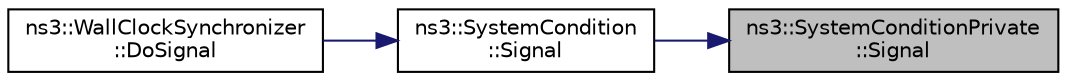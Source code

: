 digraph "ns3::SystemConditionPrivate::Signal"
{
 // LATEX_PDF_SIZE
  edge [fontname="Helvetica",fontsize="10",labelfontname="Helvetica",labelfontsize="10"];
  node [fontname="Helvetica",fontsize="10",shape=record];
  rankdir="RL";
  Node1 [label="ns3::SystemConditionPrivate\l::Signal",height=0.2,width=0.4,color="black", fillcolor="grey75", style="filled", fontcolor="black",tooltip="Signal the condition."];
  Node1 -> Node2 [dir="back",color="midnightblue",fontsize="10",style="solid",fontname="Helvetica"];
  Node2 [label="ns3::SystemCondition\l::Signal",height=0.2,width=0.4,color="black", fillcolor="white", style="filled",URL="$classns3_1_1_system_condition.html#a40465be65c11db720833a17787652454",tooltip="Release one thread if waiting for the condition to be true."];
  Node2 -> Node3 [dir="back",color="midnightblue",fontsize="10",style="solid",fontname="Helvetica"];
  Node3 [label="ns3::WallClockSynchronizer\l::DoSignal",height=0.2,width=0.4,color="black", fillcolor="white", style="filled",URL="$classns3_1_1_wall_clock_synchronizer.html#a8268eaa9a5ad9e633da5cab6e156f05b",tooltip="Tell a possible simulator thread waiting in the DoSynchronize method that an event has happened which..."];
}
